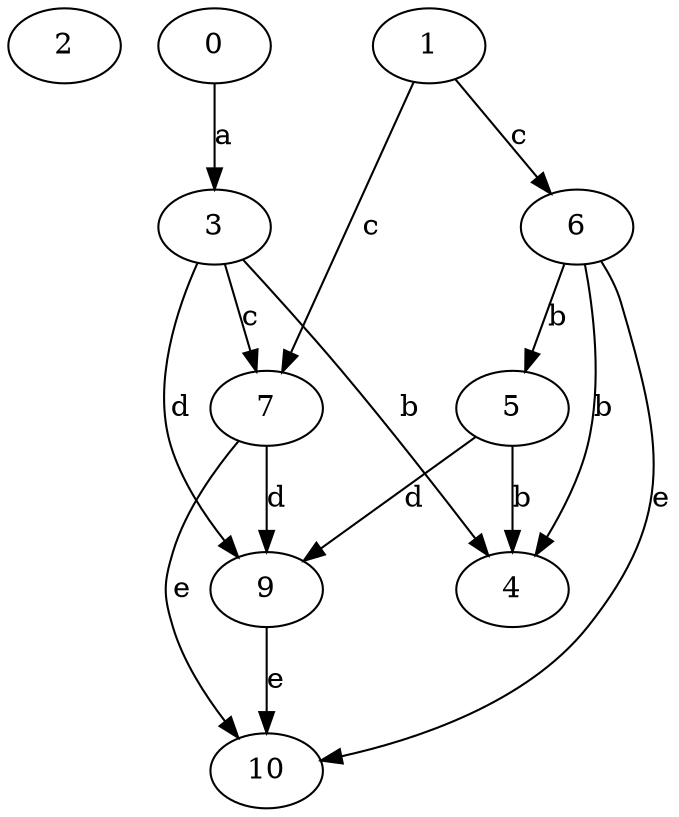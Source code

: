 strict digraph  {
2;
3;
0;
4;
5;
1;
6;
7;
9;
10;
3 -> 4  [label=b];
3 -> 7  [label=c];
3 -> 9  [label=d];
0 -> 3  [label=a];
5 -> 4  [label=b];
5 -> 9  [label=d];
1 -> 6  [label=c];
1 -> 7  [label=c];
6 -> 4  [label=b];
6 -> 5  [label=b];
6 -> 10  [label=e];
7 -> 9  [label=d];
7 -> 10  [label=e];
9 -> 10  [label=e];
}
